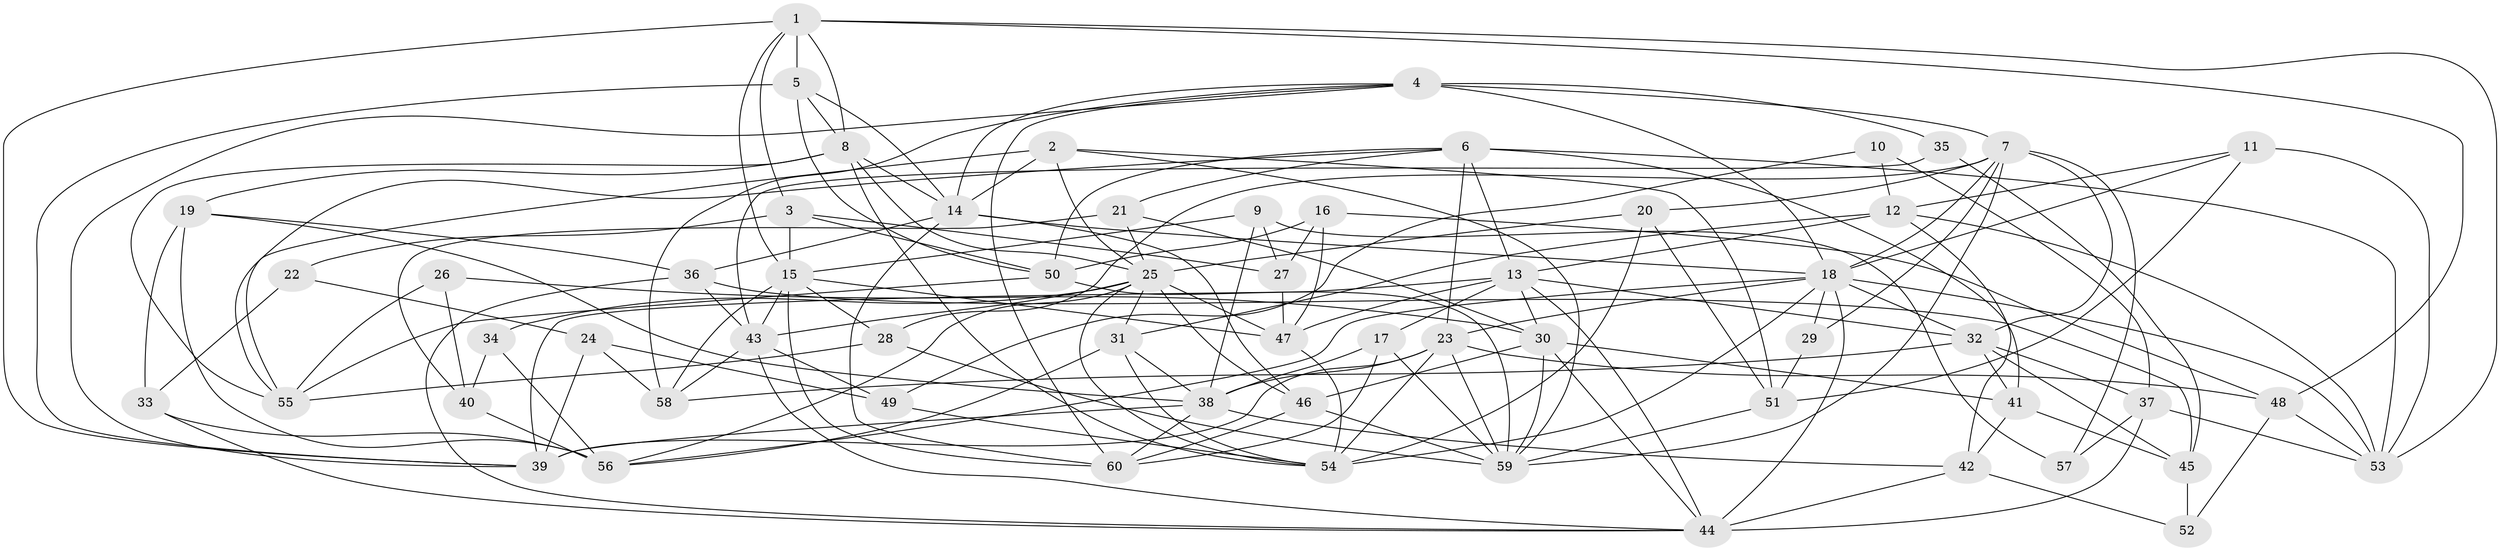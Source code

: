 // original degree distribution, {6: 0.08403361344537816, 5: 0.20168067226890757, 4: 0.2857142857142857, 2: 0.10084033613445378, 3: 0.29411764705882354, 7: 0.008403361344537815, 8: 0.025210084033613446}
// Generated by graph-tools (version 1.1) at 2025/02/03/09/25 03:02:08]
// undirected, 60 vertices, 168 edges
graph export_dot {
graph [start="1"]
  node [color=gray90,style=filled];
  1;
  2;
  3;
  4;
  5;
  6;
  7;
  8;
  9;
  10;
  11;
  12;
  13;
  14;
  15;
  16;
  17;
  18;
  19;
  20;
  21;
  22;
  23;
  24;
  25;
  26;
  27;
  28;
  29;
  30;
  31;
  32;
  33;
  34;
  35;
  36;
  37;
  38;
  39;
  40;
  41;
  42;
  43;
  44;
  45;
  46;
  47;
  48;
  49;
  50;
  51;
  52;
  53;
  54;
  55;
  56;
  57;
  58;
  59;
  60;
  1 -- 3 [weight=1.0];
  1 -- 5 [weight=1.0];
  1 -- 8 [weight=1.0];
  1 -- 15 [weight=1.0];
  1 -- 39 [weight=1.0];
  1 -- 48 [weight=1.0];
  1 -- 53 [weight=1.0];
  2 -- 14 [weight=1.0];
  2 -- 25 [weight=1.0];
  2 -- 51 [weight=1.0];
  2 -- 55 [weight=1.0];
  2 -- 59 [weight=1.0];
  3 -- 15 [weight=1.0];
  3 -- 22 [weight=1.0];
  3 -- 27 [weight=1.0];
  3 -- 50 [weight=1.0];
  4 -- 7 [weight=1.0];
  4 -- 14 [weight=1.0];
  4 -- 18 [weight=1.0];
  4 -- 35 [weight=2.0];
  4 -- 39 [weight=1.0];
  4 -- 58 [weight=1.0];
  4 -- 60 [weight=1.0];
  5 -- 8 [weight=1.0];
  5 -- 14 [weight=1.0];
  5 -- 39 [weight=1.0];
  5 -- 50 [weight=1.0];
  6 -- 13 [weight=1.0];
  6 -- 21 [weight=1.0];
  6 -- 23 [weight=1.0];
  6 -- 41 [weight=1.0];
  6 -- 50 [weight=1.0];
  6 -- 53 [weight=1.0];
  6 -- 55 [weight=1.0];
  7 -- 18 [weight=1.0];
  7 -- 20 [weight=1.0];
  7 -- 28 [weight=2.0];
  7 -- 29 [weight=1.0];
  7 -- 32 [weight=1.0];
  7 -- 57 [weight=1.0];
  7 -- 59 [weight=1.0];
  8 -- 14 [weight=1.0];
  8 -- 19 [weight=1.0];
  8 -- 25 [weight=1.0];
  8 -- 54 [weight=1.0];
  8 -- 55 [weight=1.0];
  9 -- 15 [weight=1.0];
  9 -- 27 [weight=1.0];
  9 -- 38 [weight=1.0];
  9 -- 57 [weight=1.0];
  10 -- 12 [weight=1.0];
  10 -- 37 [weight=1.0];
  10 -- 49 [weight=1.0];
  11 -- 12 [weight=1.0];
  11 -- 18 [weight=1.0];
  11 -- 51 [weight=1.0];
  11 -- 53 [weight=2.0];
  12 -- 13 [weight=1.0];
  12 -- 31 [weight=1.0];
  12 -- 42 [weight=1.0];
  12 -- 53 [weight=1.0];
  13 -- 17 [weight=1.0];
  13 -- 30 [weight=1.0];
  13 -- 32 [weight=1.0];
  13 -- 39 [weight=1.0];
  13 -- 44 [weight=1.0];
  13 -- 47 [weight=1.0];
  14 -- 18 [weight=1.0];
  14 -- 36 [weight=2.0];
  14 -- 46 [weight=1.0];
  14 -- 60 [weight=1.0];
  15 -- 28 [weight=1.0];
  15 -- 43 [weight=1.0];
  15 -- 47 [weight=1.0];
  15 -- 58 [weight=1.0];
  15 -- 60 [weight=1.0];
  16 -- 27 [weight=1.0];
  16 -- 47 [weight=1.0];
  16 -- 48 [weight=1.0];
  16 -- 50 [weight=1.0];
  17 -- 38 [weight=1.0];
  17 -- 59 [weight=1.0];
  17 -- 60 [weight=1.0];
  18 -- 23 [weight=1.0];
  18 -- 29 [weight=1.0];
  18 -- 32 [weight=1.0];
  18 -- 44 [weight=1.0];
  18 -- 53 [weight=1.0];
  18 -- 54 [weight=1.0];
  18 -- 56 [weight=1.0];
  19 -- 33 [weight=1.0];
  19 -- 36 [weight=1.0];
  19 -- 38 [weight=1.0];
  19 -- 56 [weight=1.0];
  20 -- 25 [weight=1.0];
  20 -- 51 [weight=1.0];
  20 -- 54 [weight=1.0];
  21 -- 25 [weight=1.0];
  21 -- 30 [weight=1.0];
  21 -- 40 [weight=1.0];
  22 -- 24 [weight=1.0];
  22 -- 33 [weight=1.0];
  23 -- 38 [weight=1.0];
  23 -- 39 [weight=1.0];
  23 -- 48 [weight=1.0];
  23 -- 54 [weight=1.0];
  23 -- 59 [weight=1.0];
  24 -- 39 [weight=1.0];
  24 -- 49 [weight=1.0];
  24 -- 58 [weight=2.0];
  25 -- 31 [weight=1.0];
  25 -- 34 [weight=1.0];
  25 -- 43 [weight=1.0];
  25 -- 46 [weight=1.0];
  25 -- 47 [weight=1.0];
  25 -- 54 [weight=1.0];
  25 -- 56 [weight=1.0];
  26 -- 30 [weight=1.0];
  26 -- 40 [weight=1.0];
  26 -- 55 [weight=1.0];
  27 -- 47 [weight=1.0];
  28 -- 55 [weight=1.0];
  28 -- 59 [weight=1.0];
  29 -- 51 [weight=1.0];
  30 -- 41 [weight=1.0];
  30 -- 44 [weight=1.0];
  30 -- 46 [weight=1.0];
  30 -- 59 [weight=1.0];
  31 -- 38 [weight=1.0];
  31 -- 54 [weight=1.0];
  31 -- 56 [weight=1.0];
  32 -- 37 [weight=1.0];
  32 -- 41 [weight=1.0];
  32 -- 45 [weight=1.0];
  32 -- 58 [weight=1.0];
  33 -- 44 [weight=1.0];
  33 -- 56 [weight=2.0];
  34 -- 40 [weight=1.0];
  34 -- 56 [weight=1.0];
  35 -- 43 [weight=1.0];
  35 -- 45 [weight=1.0];
  36 -- 43 [weight=1.0];
  36 -- 44 [weight=1.0];
  36 -- 45 [weight=1.0];
  37 -- 44 [weight=1.0];
  37 -- 53 [weight=1.0];
  37 -- 57 [weight=1.0];
  38 -- 39 [weight=1.0];
  38 -- 42 [weight=1.0];
  38 -- 60 [weight=1.0];
  40 -- 56 [weight=1.0];
  41 -- 42 [weight=1.0];
  41 -- 45 [weight=1.0];
  42 -- 44 [weight=1.0];
  42 -- 52 [weight=1.0];
  43 -- 44 [weight=1.0];
  43 -- 49 [weight=1.0];
  43 -- 58 [weight=1.0];
  45 -- 52 [weight=1.0];
  46 -- 59 [weight=2.0];
  46 -- 60 [weight=1.0];
  47 -- 54 [weight=1.0];
  48 -- 52 [weight=1.0];
  48 -- 53 [weight=1.0];
  49 -- 54 [weight=1.0];
  50 -- 55 [weight=1.0];
  50 -- 59 [weight=1.0];
  51 -- 59 [weight=1.0];
}

